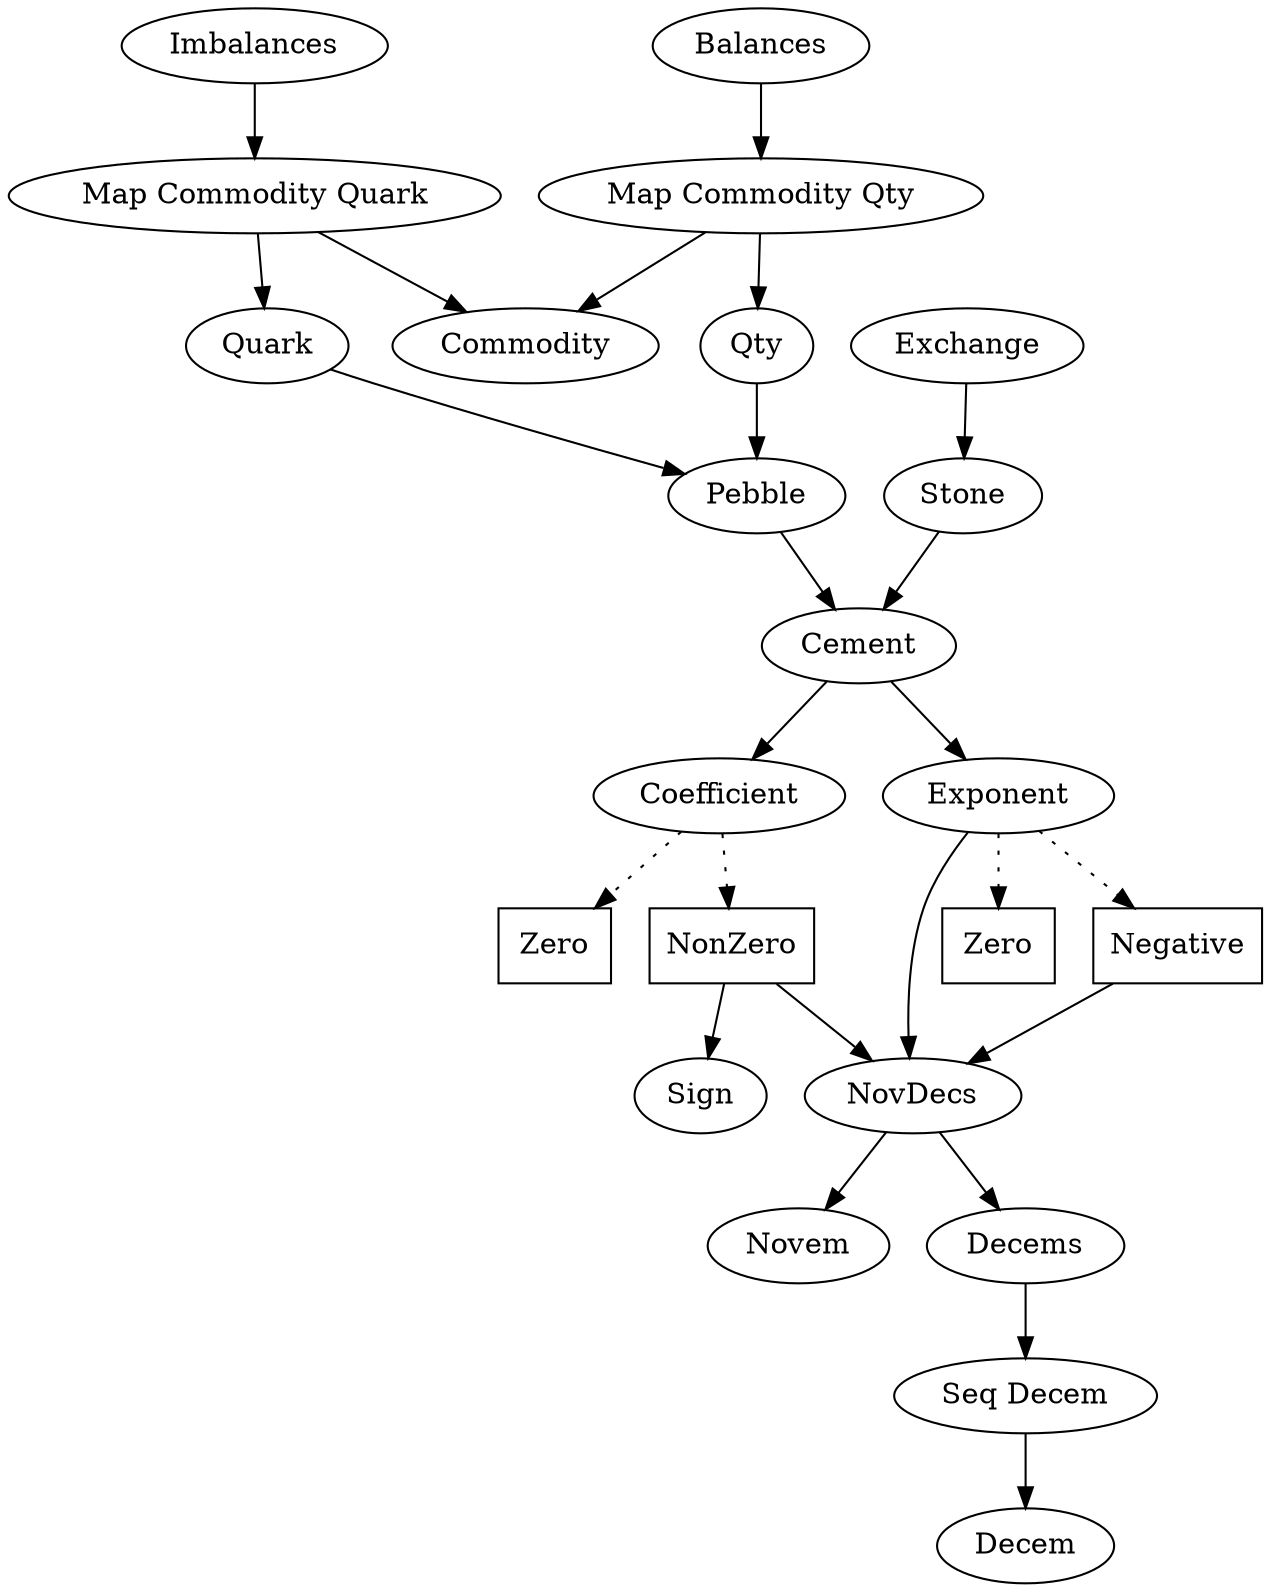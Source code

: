 digraph numbers {
  /* Primitives */
  Novem;
  Decem;
  Sign;

  /* Seq_Decem */
  Seq_Decem [label="Seq Decem"];
  Seq_Decem -> Decem;

  /* Decems */
  Decems -> Seq_Decem;

  /* NovDecs */
  NovDecs -> Novem;
  NovDecs -> Decems;

  /* Coefficient */

  Coefficient_Zero [shape=box, label="Zero"];
  Coefficient_NonZero [shape=box, label="NonZero"];
  Coefficient -> Coefficient_Zero [style=dotted];
  Coefficient -> Coefficient_NonZero [style=dotted];
  Coefficient_NonZero -> NovDecs;
  Coefficient_NonZero -> Sign;

  /* Exponent */
  Exponent -> NovDecs;
  Exponent_Zero [shape=box, label="Zero"];
  Exponent_Negative [shape=box, label="Negative"];
  Exponent -> Exponent_Zero [style=dotted];
  Exponent -> Exponent_Negative [style=dotted];
  Exponent_Negative -> NovDecs;

  /* Cement */
  Cement -> { Coefficient; Exponent }
  
  /* Pebble */
  Pebble -> Cement;

  /* Qty */
  Qty -> Pebble;

  /* Stone */
  Stone -> Cement;

  /* Exchange */
  Exchange -> Stone;

  /*
   * Balance map
   */
  Bal_Map [label="Map Commodity Qty"];
  Bal_Map -> Commodity;
  Bal_Map -> Qty;
  Balances -> Bal_Map;


  // Quark
  Quark;
  Quark -> Pebble;

  // Imbalances
  Imbalances_Map [label="Map Commodity Quark"]
  Imbalances_Map -> Commodity;
  Imbalances_Map -> Quark;

  Imbalances -> Imbalances_Map;
  

}
